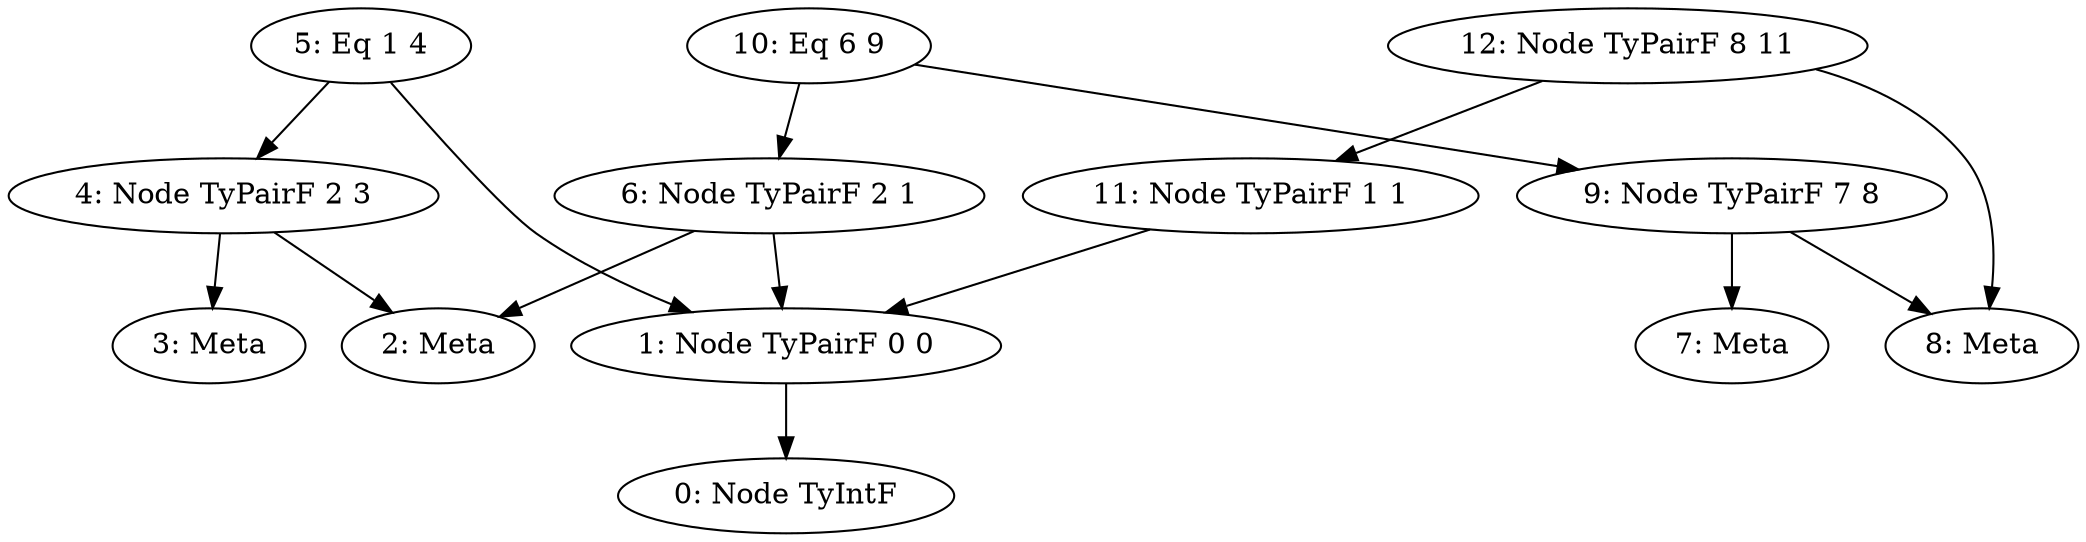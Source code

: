 digraph 
{
  "0" [label="0: Node TyIntF"]
  "1" [label="1: Node TyPairF 0 0"]
  "2" [label="2: Meta"]
  "3" [label="3: Meta"]
  "4" [label="4: Node TyPairF 2 3"]
  "5" [label="5: Eq 1 4"]
  "6" [label="6: Node TyPairF 2 1"]
  "7" [label="7: Meta"]
  "8" [label="8: Meta"]
  "9" [label="9: Node TyPairF 7 8"]
  "10" [label="10: Eq 6 9"]
  "11" [label="11: Node TyPairF 1 1"]
  "12" [label="12: Node TyPairF 8 11"]
  "1" -> "0"
  "4" -> "2"
  "4" -> "3"
  "5" -> "1"
  "5" -> "4"
  "6" -> "1"
  "6" -> "2"
  "9" -> "7"
  "9" -> "8"
  "10" -> "6"
  "10" -> "9"
  "11" -> "1"
  "12" -> "8"
  "12" -> "11"
}
